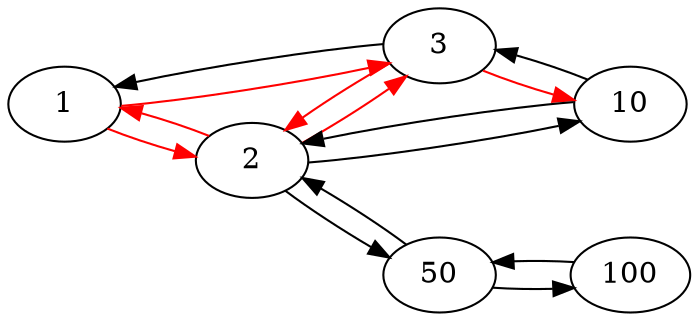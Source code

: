 digraph MyGraph {
rankdir="LR";
"1" -> "2"[color="red"];
"1" -> "3"[color="red"];
"2" -> "1"[color="red"];
"2" -> "3"[color="red"];
"2" -> "10";
"2" -> "50";
"3" -> "2"[color="red"];
"3" -> "1";
"3" -> "10"[color="red"];
"10" -> "3";
"10" -> "2";
"100" -> "50";
"50" -> "100";
"50" -> "2";
}